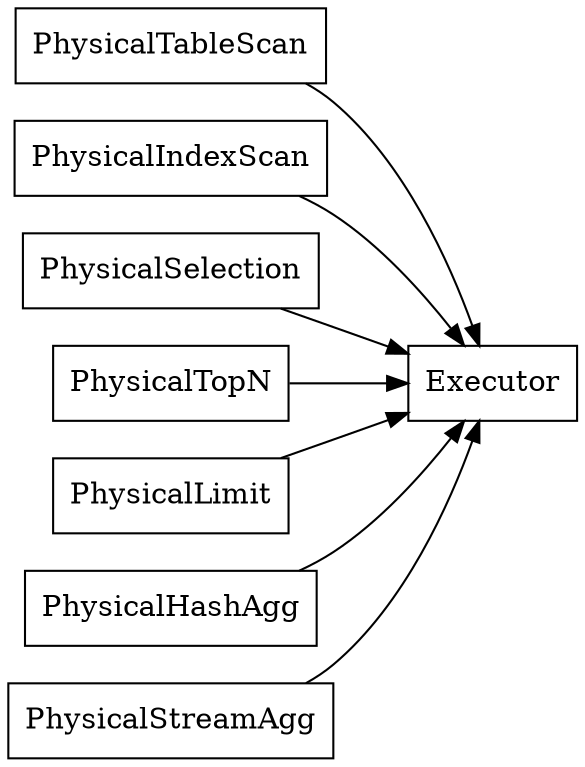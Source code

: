 digraph physical_toPB {
  node[shape=box;];
  newrank=true;
  rankdir=LR;
  {
    PhysicalTableScan
    PhysicalIndexScan
    PhysicalSelection
    PhysicalTopN 
    PhysicalLimit
    PhysicalHashAgg
    PhysicalStreamAgg
  } -> Executor;
}

